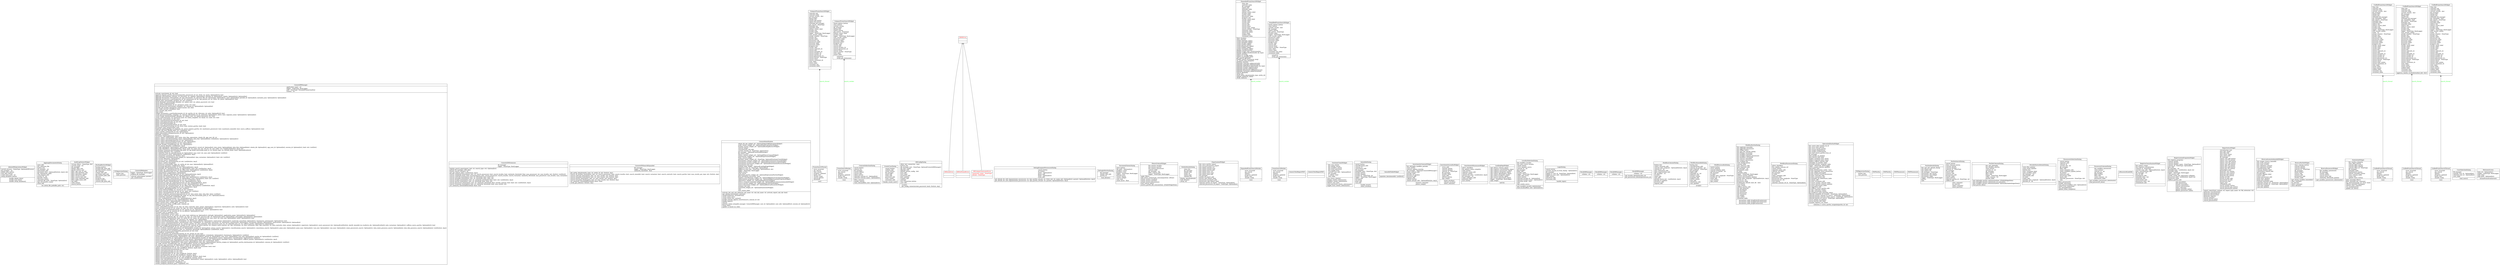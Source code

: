 digraph "classes_Catasto" {
rankdir=BT
charset="utf-8"
"catasto.gui_widgets.AdminDBOperationsWidget" [color="black", fontcolor="black", label=<{AdminDBOperationsWidget|current_process : NoneType, Optional[QProcess]<br ALIGN="LEFT"/>db_manager : str<br ALIGN="LEFT"/>delete_data_button<br ALIGN="LEFT"/>load_data_button<br ALIGN="LEFT"/>script_base_path : str<br ALIGN="LEFT"/>setup_database_button<br ALIGN="LEFT"/>|handle_delete_data()<br ALIGN="LEFT"/>handle_load_data()<br ALIGN="LEFT"/>handle_setup_database()<br ALIGN="LEFT"/>}>, shape="record", style="solid"];
"catasto.dialogs.AggiungiDocumentoDialog" [color="black", fontcolor="black", label=<{AggiungiDocumentoDialog|anno_edit<br ALIGN="LEFT"/>btn_seleziona_file<br ALIGN="LEFT"/>button_box<br ALIGN="LEFT"/>db_manager : str<br ALIGN="LEFT"/>descrizione_edit<br ALIGN="LEFT"/>document_data : Optional[Dict[str, Any]], dict<br ALIGN="LEFT"/>file_selezionato_label<br ALIGN="LEFT"/>note_legame_edit<br ALIGN="LEFT"/>partita_id : int<br ALIGN="LEFT"/>periodo_combo<br ALIGN="LEFT"/>rilevanza_combo<br ALIGN="LEFT"/>selected_file_path : NoneType, Optional[str]<br ALIGN="LEFT"/>tipo_documento_combo<br ALIGN="LEFT"/>titolo_edit<br ALIGN="LEFT"/>|set_initial_file_path(file_path: str)<br ALIGN="LEFT"/>}>, shape="record", style="solid"];
"catasto.gui_widgets.AuditLogViewerWidget" [color="black", fontcolor="black", label=<{AuditLogViewerWidget|current_filters : NoneType, dict<br ALIGN="LEFT"/>current_page : int<br ALIGN="LEFT"/>db_manager<br ALIGN="LEFT"/>details_after_text<br ALIGN="LEFT"/>details_before_text<br ALIGN="LEFT"/>filter_app_user_id_edit<br ALIGN="LEFT"/>filter_end_datetime_edit<br ALIGN="LEFT"/>filter_operation_combo<br ALIGN="LEFT"/>filter_record_id_edit<br ALIGN="LEFT"/>filter_search_text_edit<br ALIGN="LEFT"/>filter_start_datetime_edit<br ALIGN="LEFT"/>filter_table_name_edit<br ALIGN="LEFT"/>log_table<br ALIGN="LEFT"/>reset_button<br ALIGN="LEFT"/>search_button<br ALIGN="LEFT"/>|}>, shape="record", style="solid"];
"catasto.gui_widgets.BackupRestoreWidget" [color="black", fontcolor="black", label=<{BackupRestoreWidget|backup_button<br ALIGN="LEFT"/>backup_file_path_edit<br ALIGN="LEFT"/>backup_format_combo<br ALIGN="LEFT"/>db_manager<br ALIGN="LEFT"/>output_text_edit<br ALIGN="LEFT"/>pg_dump_path_edit<br ALIGN="LEFT"/>pg_restore_path_edit<br ALIGN="LEFT"/>process<br ALIGN="LEFT"/>progress_bar<br ALIGN="LEFT"/>restore_button<br ALIGN="LEFT"/>restore_file_path_edit<br ALIGN="LEFT"/>|}>, shape="record", style="solid"];
"catasto.dialogs.CSVApreviewDialog" [color="black", fontcolor="black", label=<{CSVApreviewDialog|button_box<br ALIGN="LEFT"/>table_preview<br ALIGN="LEFT"/>|}>, shape="record", style="solid"];
"catasto.catasto_db_adapter.CatastoDBAdapter" [color="black", fontcolor="black", label=<{CatastoDBAdapter|logger : NoneType, RootLogger<br ALIGN="LEFT"/>original_db_manager<br ALIGN="LEFT"/>|execute_query(query, params)<br ALIGN="LEFT"/>get_connection()<br ALIGN="LEFT"/>}>, shape="record", style="solid"];
"catasto.catasto_db_manager.CatastoDBManager" [color="black", fontcolor="black", label=<{CatastoDBManager|application_name : str<br ALIGN="LEFT"/>logger : NoneType, RootLogger<br ALIGN="LEFT"/>pool : NoneType, ThreadedConnectionPool<br ALIGN="LEFT"/>schema : str<br ALIGN="LEFT"/>|activate_user(utente_id: int): bool<br ALIGN="LEFT"/>aggiorna_legame_partita_possessore(partita_possessore_id: int, titolo: str, quota: Optional[str]): bool<br ALIGN="LEFT"/>aggiungi_comune(nome_comune: str, provincia: str, regione: Optional[str], periodo_id: Optional[int], utente: Optional[str]): Optional[int]<br ALIGN="LEFT"/>aggiungi_documento_storico(titolo: str, tipo_documento: str, percorso_file: str, descrizione: Optional[str], anno: Optional[int], periodo_id: Optional[int], metadati_json: Optional[str]): Optional[int]<br ALIGN="LEFT"/>aggiungi_possessore_a_partita(partita_id: int, possessore_id: int, tipo_partita_rel: str, titolo: str, quota: Optional[str]): bool<br ALIGN="LEFT"/>analyze_slow_queries(min_duration_ms: int): List[Dict]<br ALIGN="LEFT"/>check_database_exists(target_dbname: str, admin_user: str, admin_password: str): bool<br ALIGN="LEFT"/>check_index_fragmentation()<br ALIGN="LEFT"/>check_permission(utente_id: int, permesso_nome: str): bool<br ALIGN="LEFT"/>check_possessore_exists(nome_completo: str, comune_id: Optional[int]): Optional[int]<br ALIGN="LEFT"/>cleanup_old_backup_logs(giorni_conservazione: int): bool<br ALIGN="LEFT"/>clear_audit_session_variables(): bool<br ALIGN="LEFT"/>clear_session_app_user()<br ALIGN="LEFT"/>close_pool()<br ALIGN="LEFT"/>collega_documento_a_partita(documento_id: int, partita_id: int, rilevanza: str, note: Optional[str]): bool<br ALIGN="LEFT"/>create_possessore(nome_completo: str, comune_riferimento_id: int, paternita: Optional[str], attivo: bool, cognome_nome: Optional[str]): Optional[int]<br ALIGN="LEFT"/>create_target_database(target_dbname: str, admin_user: str, admin_password: str): bool<br ALIGN="LEFT"/>create_user(username: str, password_hash: str, nome_completo: str, email: str, ruolo: str): bool<br ALIGN="LEFT"/>deactivate_user(utente_id: int): bool<br ALIGN="LEFT"/>delete_consultazione(consultazione_id: int): bool<br ALIGN="LEFT"/>delete_contratto(contratto_id: int): bool<br ALIGN="LEFT"/>delete_immobile(immobile_id)<br ALIGN="LEFT"/>delete_user_permanently(utente_id: int): bool<br ALIGN="LEFT"/>delete_variazione(variazione_id: int, force: bool, restore_partita: bool): bool<br ALIGN="LEFT"/>disconnect_pool_temporarily(): bool<br ALIGN="LEFT"/>duplicate_partita(partita_id_originale: int, nuovo_numero_partita: int, mantenere_possessori: bool, mantenere_immobili: bool, nuovo_suffisso: Optional[str]): bool<br ALIGN="LEFT"/>execute_sql_from_file(file_path: str): Tuple[bool, str]<br ALIGN="LEFT"/>export_partita_json(partita_id: int): Optional[str]<br ALIGN="LEFT"/>export_possessore_json(possessore_id: int): Optional[str]<br ALIGN="LEFT"/>fetchall(): List[Dict]<br ALIGN="LEFT"/>fetchone(): Optional[Dict[str, Any]]<br ALIGN="LEFT"/>genera_report_audit(tabella, data_inizio, data_fine, operazione, utente_db, app_user_id): str<br ALIGN="LEFT"/>genera_report_consultazioni(data_inizio: Optional[date], data_fine: Optional[date], richiedente: Optional[str]): Optional[str]<br ALIGN="LEFT"/>genera_report_genealogico(partita_id: int): Optional[str]<br ALIGN="LEFT"/>genera_report_possessore(possessore_id: int): Optional[str]<br ALIGN="LEFT"/>genera_report_proprieta(partita_id: int): Optional[str]<br ALIGN="LEFT"/>generate_backup_script(backup_dir: str): Optional[str]<br ALIGN="LEFT"/>get_all_comuni_details(): List[Dict[str, Any]]<br ALIGN="LEFT"/>get_audit_log(tabella: Optional[str], operazione: Optional[str], record_id: Optional[int], data_inizio: Optional[date], data_fine: Optional[date], utente_db: Optional[str], app_user_id: Optional[int], session_id: Optional[str], limit: int): List[Dict]<br ALIGN="LEFT"/>get_audit_logs(filters: Optional[Dict[str, Any]], page: int, page_size: int, sort_by: str, sort_order: str): Tuple[List[Dict[str, Any]], int]<br ALIGN="LEFT"/>get_backup_command_parts(backup_file_path: str, pg_dump_executable_path_ui: str, format_type: str, include_blobs: bool): Optional[List[str]]<br ALIGN="LEFT"/>get_backup_logs(limit: int): List[Dict]<br ALIGN="LEFT"/>get_cadastral_stats_by_period(comune_id: Optional[int], year_start: int, year_end: Optional[int]): List[Dict]<br ALIGN="LEFT"/>get_comuni(search_term: Optional[str]): List[Dict[str, Any]]<br ALIGN="LEFT"/>get_connection_parameters(): Dict[str, Any]<br ALIGN="LEFT"/>get_cronologia_variazioni(comune_origine_id: Optional[int], tipo_variazione: Optional[str], limit: int): List[Dict]<br ALIGN="LEFT"/>get_current_dbname(): Optional[str]<br ALIGN="LEFT"/>get_current_user(): Optional[str]<br ALIGN="LEFT"/>get_documenti_per_partita(partita_id: int): List[Dict[str, Any]]<br ALIGN="LEFT"/>get_elenco_comuni_semplice()<br ALIGN="LEFT"/>get_historical_name(entity_type: str, entity_id: int, year: Optional[int]): Optional[Dict]<br ALIGN="LEFT"/>get_historical_periods(): List[Dict[str, Any]]<br ALIGN="LEFT"/>get_immobile_details(immobile_id: int): Optional[Dict[str, Any]]<br ALIGN="LEFT"/>get_immobili_per_tipologia(comune_id: Optional[int], limit: int): List[Dict[str, Any]]<br ALIGN="LEFT"/>get_localita_by_comune(comune_id: int, filter_text: Optional[str]): List[Dict[str, Any]]<br ALIGN="LEFT"/>get_localita_details(localita_id: int): Optional[Dict[str, Any]]<br ALIGN="LEFT"/>get_optimization_suggestions(): Optional[str]<br ALIGN="LEFT"/>get_partita_data_for_export(partita_id: int): Optional[Dict[str, Any]]<br ALIGN="LEFT"/>get_partita_details(partita_id: int): Optional[Dict[str, Any]]<br ALIGN="LEFT"/>get_partite_by_comune(comune_id: int, filter_text: Optional[str]): List[Dict[str, Any]]<br ALIGN="LEFT"/>get_partite_complete_view(comune_id: Optional[int], stato: Optional[str], limit: int): List[Dict]<br ALIGN="LEFT"/>get_partite_per_possessore(possessore_id: int): List[Dict[str, Any]]<br ALIGN="LEFT"/>get_periodo_storico_details(periodo_id: int): Optional[Dict[str, Any]]<br ALIGN="LEFT"/>get_possessore_data_for_export(possessore_id: int): Optional[Dict[str, Any]]<br ALIGN="LEFT"/>get_possessore_full_details(possessore_id: int): Optional[Dict[str, Any]]<br ALIGN="LEFT"/>get_possessori_by_comune(comune_id: int, filter_text: Optional[str]): List[Dict[str, Any]]<br ALIGN="LEFT"/>get_possessori_per_partita(partita_id: int): List[Dict[str, Any]]<br ALIGN="LEFT"/>get_property_genealogy(partita_id: int): List[Dict]<br ALIGN="LEFT"/>get_record_history(tabella: str, record_id: int): List[Dict]<br ALIGN="LEFT"/>get_report_annuale_partite(comune_id: int, anno: int): List[Dict]<br ALIGN="LEFT"/>get_report_comune(comune_id: int): Optional[Dict]<br ALIGN="LEFT"/>get_report_proprieta_possessore(possessore_id: int, data_inizio: date, data_fine: date): List[Dict]<br ALIGN="LEFT"/>get_restore_command_parts(backup_file_path: str, pg_tool_executable_path_ui: str): Optional[List[str]]<br ALIGN="LEFT"/>get_statistiche_comune(): List[Dict[str, Any]]<br ALIGN="LEFT"/>get_user_credentials(username: str): Optional[Dict[str, Any]]<br ALIGN="LEFT"/>get_utente_by_id(utente_id: int): Optional[Dict[str, Any]]<br ALIGN="LEFT"/>get_utenti(solo_attivi: Optional[bool]): List[Dict[str, Any]]<br ALIGN="LEFT"/>import_partite_from_csv(file_path, comune_id)<br ALIGN="LEFT"/>import_possessori_from_csv(file_path, comune_id)<br ALIGN="LEFT"/>initialize_main_pool(): bool<br ALIGN="LEFT"/>insert_contratto(variazione_id: int, tipo: str, data_contratto: date, notaio: Optional[str], repertorio: Optional[str], note: Optional[str]): bool<br ALIGN="LEFT"/>insert_localita(comune_id: int, nome: str, tipo: str, civico: Optional[int]): Optional[int]<br ALIGN="LEFT"/>link_document_to_partita(document_id: int, partita_id: int, relevance: str, notes: Optional[str]): bool<br ALIGN="LEFT"/>logout_user(user_id: int, session_id: str, ip_address: Optional[str]): bool<br ALIGN="LEFT"/>reconnect_pool_if_needed(): bool<br ALIGN="LEFT"/>refresh_materialized_views(): bool<br ALIGN="LEFT"/>register_access(user_id: int, action: str, esito: bool, indirizzo_ip: Optional[str], dettagli: Optional[str], application_name: Optional[str]): Optional[str]<br ALIGN="LEFT"/>register_backup_log(nome_file: str, utente: str, tipo: str, esito: bool, percorso_file: str, dimensione_bytes: Optional[int], messaggio: Optional[str]): Optional[int]<br ALIGN="LEFT"/>register_historical_name(entity_type: str, entity_id: int, name: str, period_id: int, year_start: int, year_end: Optional[int], notes: Optional[str]): bool<br ALIGN="LEFT"/>registra_comune_nel_db(nome: str, provincia: str, regione: str): Optional[int]<br ALIGN="LEFT"/>registra_consultazione(data: date, richiedente: str, documento_identita: Optional[str], motivazione: Optional[str], materiale_consultato: Optional[str], funzionario_autorizzante: Optional[str]): bool<br ALIGN="LEFT"/>registra_nuova_consultazione(data_consultazione: date, richiedente: str, materiale_consultato: str, funzionario_autorizzante: Optional[str], documento_identita: Optional[str], motivazione: Optional[str]): Optional[int]<br ALIGN="LEFT"/>registra_nuova_proprieta(comune_id: int, numero_partita: int, data_impianto: date, possessori_json_str: str, immobili_json_str: str, suffisso_partita: Optional[str]): Optional[int]<br ALIGN="LEFT"/>registra_passaggio_proprieta(partita_origine_id: int, comune_id_nuova_partita: int, numero_nuova_partita: int, tipo_variazione: str, data_variazione: date, tipo_contratto: str, data_contratto: date, notaio: Optional[str], repertorio: Optional[str], nuovi_possessori_list: Optional[List[Dict[str, Any]]], immobili_da_trasferire_ids: Optional[List[int]], note_variazione: Optional[str], suffisso_nuova_partita: Optional[str]): bool<br ALIGN="LEFT"/>reset_user_password(utente_id: int, new_password_hash: str): bool<br ALIGN="LEFT"/>ricerca_avanzata_immobili_gui(comune_id: Optional[int], localita_id: Optional[int], natura_search: Optional[str], classificazione_search: Optional[str], consistenza_search: Optional[str], piani_min: Optional[int], piani_max: Optional[int], vani_min: Optional[int], vani_max: Optional[int], nome_possessore_search: Optional[str], data_inizio_possesso_search: Optional[date], data_fine_possesso_search: Optional[date]): List[Dict[str, Any]]<br ALIGN="LEFT"/>ricerca_avanzata_possessori(query_text: str, similarity_threshold: Optional[float]): List[Dict[str, Any]]<br ALIGN="LEFT"/>rimuovi_possessore_da_partita(partita_possessore_id: int): bool<br ALIGN="LEFT"/>run_database_maintenance(): bool<br ALIGN="LEFT"/>scollega_documento_da_partita(documento_id: int, partita_id: int): bool<br ALIGN="LEFT"/>search_consultazioni(data_inizio: Optional[date], data_fine: Optional[date], richiedente: Optional[str], funzionario: Optional[str]): List[Dict]<br ALIGN="LEFT"/>search_historical_documents(title: Optional[str], doc_type: Optional[str], period_id: Optional[int], year_start: Optional[int], year_end: Optional[int], partita_id: Optional[int]): List[Dict]<br ALIGN="LEFT"/>search_immobili(partita_id: Optional[int], comune_id: Optional[int], localita_id: Optional[int], natura: Optional[str], classificazione: Optional[str]): List[Dict]<br ALIGN="LEFT"/>search_partite(comune_id: Optional[int], numero_partita: Optional[int], possessore: Optional[str], immobile_natura: Optional[str], suffisso_partita: Optional[str]): List[Dict[str, Any]]<br ALIGN="LEFT"/>search_possessori_by_term_globally(search_term: Optional[str], limit: int): List[Dict[str, Any]]<br ALIGN="LEFT"/>search_variazioni(tipo: Optional[str], data_inizio: Optional[date], data_fine: Optional[date], partita_origine_id: Optional[int], partita_destinazione_id: Optional[int], comune_id: Optional[int]): List[Dict]<br ALIGN="LEFT"/>set_audit_session_variables(app_user_id: Optional[int], session_id: Optional[str]): bool<br ALIGN="LEFT"/>set_session_app_user(user_id: Optional[int], client_ip: Optional[str]): bool<br ALIGN="LEFT"/>transfer_immobile(immobile_id: int, nuova_partita_id: int, registra_variazione: bool): bool<br ALIGN="LEFT"/>update_comune(comune_id: int, dati_modificati: Dict[str, Any]): bool<br ALIGN="LEFT"/>update_consultazione(consultazione_id: int): bool<br ALIGN="LEFT"/>update_contratto(contratto_id: int): bool<br ALIGN="LEFT"/>update_immobile(immobile_id: int): bool<br ALIGN="LEFT"/>update_localita(localita_id: int, dati_modificati: Dict[str, Any])<br ALIGN="LEFT"/>update_partita(partita_id: int, dati_modificati: Dict[str, Any])<br ALIGN="LEFT"/>update_periodo_storico(periodo_id: int, dati_modificati: Dict[str, Any]): bool<br ALIGN="LEFT"/>update_possessore(possessore_id: int, dati_modificati: Dict[str, Any])<br ALIGN="LEFT"/>update_user_details(utente_id: int, nome_completo: Optional[str], email: Optional[str], ruolo: Optional[str], attivo: Optional[bool]): bool<br ALIGN="LEFT"/>update_variazione(variazione_id: int): bool<br ALIGN="LEFT"/>verifica_integrita_database(): Tuple[bool, str]<br ALIGN="LEFT"/>verifica_integrita_database_gui(): Tuple[bool, str]<br ALIGN="LEFT"/>}>, shape="record", style="solid"];
"catasto.catasto_gin_extension.CatastoGINExtension" [color="black", fontcolor="black", label=<{CatastoGINExtension|db_manager<br ALIGN="LEFT"/>logger : NoneType, RootLogger<br ALIGN="LEFT"/>|explain_search_query(query_text: str, search_type: str): Optional[str]<br ALIGN="LEFT"/>extend_db_manager_with_gin()<br ALIGN="LEFT"/>format_search_results(): str<br ALIGN="LEFT"/>get_gin_indices_info(): List[Dict[str, Any]]<br ALIGN="LEFT"/>search_combined_fuzzy(query_text: str, search_possessori: bool, search_localita: bool, similarity_threshold: float, max_possessori: int, max_localita: int): Dict[str, List[Dict]]<br ALIGN="LEFT"/>search_combined_fuzzy_with_variazioni(query_text, search_possessori, search_localita, search_variazioni, similarity_threshold, max_possessori, max_localita, max_variazioni)<br ALIGN="LEFT"/>search_contratti_fuzzy(query_text: str, threshold: float, limit: int)<br ALIGN="LEFT"/>search_immobili_fuzzy(query_text: str, threshold: float, limit: int)<br ALIGN="LEFT"/>search_localita_fuzzy(query_text: str, similarity_threshold: float, limit: int): List[Dict[str, Any]]<br ALIGN="LEFT"/>search_partite_fuzzy(query_text: str, threshold: float, limit: int)<br ALIGN="LEFT"/>search_possessori_fuzzy(query_text: str, similarity_threshold: float, include_comune: bool, limit: int): List[Dict[str, Any]]<br ALIGN="LEFT"/>search_variazioni_fuzzy(query_text: str, similarity_threshold: float, max_results: int)<br ALIGN="LEFT"/>set_similarity_threshold(threshold: float): bool<br ALIGN="LEFT"/>}>, shape="record", style="solid"];
"catasto.catasto_gin_extension_expanded.CatastoGINSearchExpanded" [color="black", fontcolor="black", label=<{CatastoGINSearchExpanded|db_manager<br ALIGN="LEFT"/>logger : NoneType, RootLogger<br ALIGN="LEFT"/>similarity_threshold : float<br ALIGN="LEFT"/>|get_entity_details(entity_type: str, entity_id: int): Dict[str, Any]<br ALIGN="LEFT"/>search_all_entities_fuzzy(query_text: str, search_possessori: bool, search_localita: bool, search_immobili: bool, search_variazioni: bool, search_contratti: bool, search_partite: bool, max_results_per_type: int): Dict[str, Any]<br ALIGN="LEFT"/>search_contratti_fuzzy(query_text: str, max_results: int): Dict[str, Any]<br ALIGN="LEFT"/>search_immobili_fuzzy(query_text: str, max_results: int): Dict[str, Any]<br ALIGN="LEFT"/>search_partite_fuzzy(query_text: str, max_results: int): Dict[str, Any]<br ALIGN="LEFT"/>search_variazioni_fuzzy(query_text: str, max_results: int): Dict[str, Any]<br ALIGN="LEFT"/>set_similarity_threshold(threshold: float): None<br ALIGN="LEFT"/>verify_gin_indices(): Dict[str, Any]<br ALIGN="LEFT"/>}>, shape="record", style="solid"];
"catasto.gui_main.CatastoMainWindow" [color="black", fontcolor="black", label=<{CatastoMainWindow|admin_db_ops_widget_ref : Optional[AdminDBOperationsWidget]<br ALIGN="LEFT"/>audit_viewer_widget_ref : Optional[AuditLogViewerWidget]<br ALIGN="LEFT"/>backup_restore_widget_ref : Optional[BackupRestoreWidget]<br ALIGN="LEFT"/>central_widget<br ALIGN="LEFT"/>consultazione_sub_tabs<br ALIGN="LEFT"/>current_session_id : NoneType, Optional[str]<br ALIGN="LEFT"/>db_manager : Optional[CatastoDBManager]<br ALIGN="LEFT"/>db_status_label<br ALIGN="LEFT"/>elenco_comuni_widget_ref : Optional[ElencoComuniWidget]<br ALIGN="LEFT"/>esportazioni_widget_ref : Optional[EsportazioniWidget]<br ALIGN="LEFT"/>fuzzy_search_widget<br ALIGN="LEFT"/>gestione_utenti_widget_ref : NoneType, Optional[GestioneUtentiWidget]<br ALIGN="LEFT"/>inserimento_comune_widget_ref : Optional[InserimentoComuneWidget]<br ALIGN="LEFT"/>inserimento_localita_widget_ref : Optional[InserimentoLocalitaWidget]<br ALIGN="LEFT"/>inserimento_possessore_widget_ref : Optional[InserimentoPossessoreWidget]<br ALIGN="LEFT"/>inserimento_sub_tabs<br ALIGN="LEFT"/>landing_page_widget : Optional[LandingPageWidget]<br ALIGN="LEFT"/>logged_in_user_id : NoneType, Optional[int]<br ALIGN="LEFT"/>logged_in_user_info : NoneType, Optional[Dict], dict<br ALIGN="LEFT"/>logger : NoneType, RootLogger<br ALIGN="LEFT"/>logout_button<br ALIGN="LEFT"/>main_layout<br ALIGN="LEFT"/>operazioni_partita_widget_ref : Optional[OperazioniPartitaWidget]<br ALIGN="LEFT"/>pool_initialized_successful : bool<br ALIGN="LEFT"/>registra_consultazione_widget_ref : Optional[RegistraConsultazioneWidget]<br ALIGN="LEFT"/>registrazione_proprieta_widget_ref : Optional[RegistrazioneProprietaWidget]<br ALIGN="LEFT"/>reportistica_widget_ref : Optional[ReportisticaWidget]<br ALIGN="LEFT"/>ricerca_avanzata_immobili_widget_ref : Optional[RicercaAvanzataImmobiliWidget]<br ALIGN="LEFT"/>ricerca_partite_widget_ref : Optional[RicercaPartiteWidget]<br ALIGN="LEFT"/>ricerca_possessori_widget_ref : Optional[RicercaPossessoriWidget]<br ALIGN="LEFT"/>sistema_sub_tabs<br ALIGN="LEFT"/>statistiche_widget_ref : Optional[StatisticheWidget]<br ALIGN="LEFT"/>tabs<br ALIGN="LEFT"/>user_status_label<br ALIGN="LEFT"/>|activate_tab_and_sub_tab(main_tab_name: str, sub_tab_name: str, activate_report_sub_tab: bool)<br ALIGN="LEFT"/>apri_dialog_inserimento_comune()<br ALIGN="LEFT"/>closeEvent(event: QCloseEvent)<br ALIGN="LEFT"/>create_menu_bar()<br ALIGN="LEFT"/>create_status_bar_content()<br ALIGN="LEFT"/>handle_comune_appena_inserito(nuovo_comune_id: int)<br ALIGN="LEFT"/>handle_logout()<br ALIGN="LEFT"/>initUI()<br ALIGN="LEFT"/>perform_initial_setup(db_manager: CatastoDBManager, user_id: Optional[int], user_info: Optional[Dict], session_id: Optional[str])<br ALIGN="LEFT"/>setup_tabs()<br ALIGN="LEFT"/>update_ui_based_on_role()<br ALIGN="LEFT"/>}>, shape="record", style="solid"];
"catasto.fuzzy_search_widget_old.CompactFuzzySearchWidget" [color="black", fontcolor="black", label=<{CompactFuzzySearchWidget|contratti_tab<br ALIGN="LEFT"/>contratti_table<br ALIGN="LEFT"/>current_results : dict<br ALIGN="LEFT"/>db_manager<br ALIGN="LEFT"/>debug_text<br ALIGN="LEFT"/>export_pdf_button<br ALIGN="LEFT"/>export_txt_button<br ALIGN="LEFT"/>extended_db_manager<br ALIGN="LEFT"/>gin_search : NoneType<br ALIGN="LEFT"/>immobili_tab<br ALIGN="LEFT"/>immobili_table<br ALIGN="LEFT"/>indices_status_label<br ALIGN="LEFT"/>localita_tab<br ALIGN="LEFT"/>localita_table<br ALIGN="LEFT"/>logger : NoneType, RootLogger<br ALIGN="LEFT"/>max_results_combo<br ALIGN="LEFT"/>parent_window : NoneType<br ALIGN="LEFT"/>partite_tab<br ALIGN="LEFT"/>partite_table<br ALIGN="LEFT"/>possessori_tab<br ALIGN="LEFT"/>possessori_table<br ALIGN="LEFT"/>precision_label<br ALIGN="LEFT"/>precision_slider<br ALIGN="LEFT"/>progress_bar<br ALIGN="LEFT"/>results_tabs<br ALIGN="LEFT"/>search_contratti_cb<br ALIGN="LEFT"/>search_edit<br ALIGN="LEFT"/>search_immobili_cb<br ALIGN="LEFT"/>search_localita_cb<br ALIGN="LEFT"/>search_partite_cb<br ALIGN="LEFT"/>search_possessori_cb<br ALIGN="LEFT"/>search_thread : NoneType<br ALIGN="LEFT"/>search_timer<br ALIGN="LEFT"/>search_variazioni_cb<br ALIGN="LEFT"/>stats_label<br ALIGN="LEFT"/>status_label<br ALIGN="LEFT"/>variazioni_tab<br ALIGN="LEFT"/>variazioni_table<br ALIGN="LEFT"/>|}>, shape="record", style="solid"];
"catasto.optimized_fuzzy_widget_layout.CompactFuzzySearchWidget" [color="black", fontcolor="black", label=<{CompactFuzzySearchWidget|check_indices_button<br ALIGN="LEFT"/>clear_button<br ALIGN="LEFT"/>current_results<br ALIGN="LEFT"/>db_manager<br ALIGN="LEFT"/>debug_text<br ALIGN="LEFT"/>export_button<br ALIGN="LEFT"/>gin_search : NoneType<br ALIGN="LEFT"/>indices_status_label<br ALIGN="LEFT"/>localita_table<br ALIGN="LEFT"/>logger : NoneType, RootLogger<br ALIGN="LEFT"/>max_results_combo<br ALIGN="LEFT"/>possessori_table<br ALIGN="LEFT"/>precision_label<br ALIGN="LEFT"/>precision_slider<br ALIGN="LEFT"/>progress_bar<br ALIGN="LEFT"/>results_tabs<br ALIGN="LEFT"/>search_edit<br ALIGN="LEFT"/>search_localita_cb<br ALIGN="LEFT"/>search_possessori_cb<br ALIGN="LEFT"/>search_timer<br ALIGN="LEFT"/>search_worker : NoneType<br ALIGN="LEFT"/>stats_label<br ALIGN="LEFT"/>status_label<br ALIGN="LEFT"/>|setupUI()<br ALIGN="LEFT"/>setup_gin_extension()<br ALIGN="LEFT"/>}>, shape="record", style="solid"];
"catasto.dialogs.ComuneSelectionDialog" [color="black", fontcolor="black", label=<{ComuneSelectionDialog|cancel_button<br ALIGN="LEFT"/>comuni_list<br ALIGN="LEFT"/>db_manager<br ALIGN="LEFT"/>search_button<br ALIGN="LEFT"/>search_edit<br ALIGN="LEFT"/>select_button<br ALIGN="LEFT"/>selected_comune_id : Optional[int]<br ALIGN="LEFT"/>selected_comune_name : Optional[str]<br ALIGN="LEFT"/>|filter_comuni()<br ALIGN="LEFT"/>handle_select()<br ALIGN="LEFT"/>load_comuni(filter_text: Optional[str])<br ALIGN="LEFT"/>}>, shape="record", style="solid"];
"catasto.dialogs.CreateUserDialog" [color="black", fontcolor="black", label=<{CreateUserDialog|cancel_button<br ALIGN="LEFT"/>confirm_edit<br ALIGN="LEFT"/>create_button<br ALIGN="LEFT"/>db_manager<br ALIGN="LEFT"/>email_edit<br ALIGN="LEFT"/>nome_edit<br ALIGN="LEFT"/>password_edit<br ALIGN="LEFT"/>ruolo_combo<br ALIGN="LEFT"/>username_edit<br ALIGN="LEFT"/>|handle_create_user()<br ALIGN="LEFT"/>}>, shape="record", style="solid"];
"catasto.dialogs.DBConfigDialog" [color="black", fontcolor="black", label=<{DBConfigDialog|allow_test_connection : bool<br ALIGN="LEFT"/>button_box<br ALIGN="LEFT"/>db_manager_test : NoneType, Optional[CatastoDBManager]<br ALIGN="LEFT"/>db_type_combo<br ALIGN="LEFT"/>dbname_edit<br ALIGN="LEFT"/>default_preset_config : dict<br ALIGN="LEFT"/>host_edit<br ALIGN="LEFT"/>host_label<br ALIGN="LEFT"/>password_edit<br ALIGN="LEFT"/>port_spinbox<br ALIGN="LEFT"/>schema_edit<br ALIGN="LEFT"/>settings<br ALIGN="LEFT"/>test_connection_button<br ALIGN="LEFT"/>user_edit<br ALIGN="LEFT"/>|accept()<br ALIGN="LEFT"/>get_config_values(include_password: bool): Dict[str, Any]<br ALIGN="LEFT"/>}>, shape="record", style="solid"];
"catasto.catasto_db_manager.DBDataError" [color="black", fontcolor="red", label=<{DBDataError|<br ALIGN="LEFT"/>|}>, shape="record", style="solid"];
"catasto.catasto_db_manager.DBMError" [color="black", fontcolor="red", label=<{DBMError|<br ALIGN="LEFT"/>|}>, shape="record", style="solid"];
"catasto.catasto_db_manager.DBNotFoundError" [color="black", fontcolor="red", label=<{DBNotFoundError|<br ALIGN="LEFT"/>|}>, shape="record", style="solid"];
"catasto.catasto_db_manager.DBUniqueConstraintError" [color="black", fontcolor="red", label=<{DBUniqueConstraintError|constraint_name : NoneType<br ALIGN="LEFT"/>details : NoneType<br ALIGN="LEFT"/>|}>, shape="record", style="solid"];
"catasto.dialogs.DettagliLegamePossessoreDialog" [color="black", fontcolor="black", label=<{DettagliLegamePossessoreDialog|cancel_button<br ALIGN="LEFT"/>ok_button<br ALIGN="LEFT"/>quota : Optional[str]<br ALIGN="LEFT"/>quota_edit<br ALIGN="LEFT"/>titolo : Optional[str]<br ALIGN="LEFT"/>titolo_edit<br ALIGN="LEFT"/>|get_details_for_edit_legame(nome_possessore: str, tipo_partita_attuale: str, titolo_init: str, quota_init: Optional[str], parent): Optional[Dict[str, Any]]<br ALIGN="LEFT"/>get_details_for_new_legame(nome_possessore: str, tipo_partita_attuale: str, parent): Optional[Dict[str, Any]]<br ALIGN="LEFT"/>}>, shape="record", style="solid"];
"catasto.dialogs.DettaglioPartitaDialog" [color="black", fontcolor="black", label=<{DettaglioPartitaDialog|db_manager<br ALIGN="LEFT"/>details_text_edit<br ALIGN="LEFT"/>partita_id<br ALIGN="LEFT"/>|load_details()<br ALIGN="LEFT"/>}>, shape="record", style="solid"];
"catasto.dialogs.DocumentViewerDialog" [color="black", fontcolor="black", label=<{DocumentViewerDialog|close_button<br ALIGN="LEFT"/>file_path : Optional[str]<br ALIGN="LEFT"/>graphics_scene<br ALIGN="LEFT"/>graphics_view<br ALIGN="LEFT"/>logger : NoneType, RootLogger<br ALIGN="LEFT"/>pixmap_item<br ALIGN="LEFT"/>viewer_layout<br ALIGN="LEFT"/>viewer_widget<br ALIGN="LEFT"/>web_view<br ALIGN="LEFT"/>zoom_factor : float<br ALIGN="LEFT"/>|}>, shape="record", style="solid"];
"catasto.gui_widgets.ElencoComuniWidget" [color="black", fontcolor="black", label=<{ElencoComuniWidget|btn_mostra_localita<br ALIGN="LEFT"/>btn_mostra_partite<br ALIGN="LEFT"/>btn_mostra_possessori<br ALIGN="LEFT"/>comuni_table<br ALIGN="LEFT"/>db_manager : str<br ALIGN="LEFT"/>filter_comuni_edit<br ALIGN="LEFT"/>logger : NoneType, RootLogger<br ALIGN="LEFT"/>|apply_filter()<br ALIGN="LEFT"/>apri_menu_contestuale_comune(position: QPoint)<br ALIGN="LEFT"/>azione_mostra_localita()<br ALIGN="LEFT"/>azione_mostra_partite()<br ALIGN="LEFT"/>azione_mostra_possessori()<br ALIGN="LEFT"/>load_comuni_data()<br ALIGN="LEFT"/>mostra_partite_del_comune(item: QTableWidgetItem)<br ALIGN="LEFT"/>}>, shape="record", style="solid"];
"catasto.fuzzy_search_widget_expanded_old.EntityDetailsDialog" [color="black", fontcolor="black", label=<{EntityDetailsDialog|close_btn<br ALIGN="LEFT"/>db_manager<br ALIGN="LEFT"/>details_text<br ALIGN="LEFT"/>entity_id<br ALIGN="LEFT"/>entity_type<br ALIGN="LEFT"/>refresh_btn<br ALIGN="LEFT"/>|display_details(details)<br ALIGN="LEFT"/>load_details()<br ALIGN="LEFT"/>setup_ui()<br ALIGN="LEFT"/>}>, shape="record", style="solid"];
"catasto.gui_widgets.EsportazioniWidget" [color="black", fontcolor="black", label=<{EsportazioniWidget|btn_cerca_partita_export<br ALIGN="LEFT"/>btn_cerca_possessore_export<br ALIGN="LEFT"/>btn_export_partita_csv<br ALIGN="LEFT"/>btn_export_partita_json<br ALIGN="LEFT"/>btn_export_partita_pdf<br ALIGN="LEFT"/>btn_export_poss_csv<br ALIGN="LEFT"/>btn_export_poss_json<br ALIGN="LEFT"/>btn_export_poss_pdf<br ALIGN="LEFT"/>db_manager<br ALIGN="LEFT"/>partita_id_export_edit<br ALIGN="LEFT"/>partita_info_export_label<br ALIGN="LEFT"/>possessore_id_export_edit<br ALIGN="LEFT"/>possessore_info_export_label<br ALIGN="LEFT"/>selected_partita_id_export : NoneType, Optional[int]<br ALIGN="LEFT"/>selected_possessore_id_export : NoneType, Optional[int]<br ALIGN="LEFT"/>|}>, shape="record", style="solid"];
"catasto.fuzzy_search_widget_expanded_old.ExpandedFuzzySearchWidget" [color="black", fontcolor="black", label=<{ExpandedFuzzySearchWidget|clear_btn<br ALIGN="LEFT"/>contratti_table<br ALIGN="LEFT"/>db_manager<br ALIGN="LEFT"/>export_btn<br ALIGN="LEFT"/>immobili_table<br ALIGN="LEFT"/>indices_btn<br ALIGN="LEFT"/>indices_status_label<br ALIGN="LEFT"/>localita_table<br ALIGN="LEFT"/>partite_table<br ALIGN="LEFT"/>possessori_table<br ALIGN="LEFT"/>progress_bar<br ALIGN="LEFT"/>results_count_label<br ALIGN="LEFT"/>results_label<br ALIGN="LEFT"/>results_tabs<br ALIGN="LEFT"/>search_btn<br ALIGN="LEFT"/>search_edit<br ALIGN="LEFT"/>search_timer<br ALIGN="LEFT"/>search_type_combo<br ALIGN="LEFT"/>search_worker : NoneType<br ALIGN="LEFT"/>similarity_label<br ALIGN="LEFT"/>similarity_slider<br ALIGN="LEFT"/>status_label<br ALIGN="LEFT"/>unified_table<br ALIGN="LEFT"/>variazioni_table<br ALIGN="LEFT"/>|clear_results()<br ALIGN="LEFT"/>clear_search()<br ALIGN="LEFT"/>create_contratti_table()<br ALIGN="LEFT"/>create_immobili_table()<br ALIGN="LEFT"/>create_localita_table()<br ALIGN="LEFT"/>create_partite_table()<br ALIGN="LEFT"/>create_possessori_table()<br ALIGN="LEFT"/>create_unified_table()<br ALIGN="LEFT"/>create_variazioni_table()<br ALIGN="LEFT"/>display_results(results)<br ALIGN="LEFT"/><I>display_single_type_results</I>(results)<br ALIGN="LEFT"/>display_unified_results(results_by_type)<br ALIGN="LEFT"/>export_results()<br ALIGN="LEFT"/>export_to_csv(file_path)<br ALIGN="LEFT"/>export_to_json(file_path)<br ALIGN="LEFT"/>get_search_options()<br ALIGN="LEFT"/>handle_search_error(error_msg)<br ALIGN="LEFT"/>on_search_text_changed()<br ALIGN="LEFT"/>perform_search()<br ALIGN="LEFT"/>populate_contratti_table(contratti)<br ALIGN="LEFT"/>populate_immobili_table(immobili)<br ALIGN="LEFT"/>populate_individual_tabs(results_by_type)<br ALIGN="LEFT"/>populate_localita_table(localita)<br ALIGN="LEFT"/>populate_partite_table(partite)<br ALIGN="LEFT"/>populate_possessori_table(possessori)<br ALIGN="LEFT"/>populate_variazioni_table(variazioni)<br ALIGN="LEFT"/>search_finished()<br ALIGN="LEFT"/>setup_ui()<br ALIGN="LEFT"/>show_entity_details(entity_type, entity_id)<br ALIGN="LEFT"/>update_similarity_label()<br ALIGN="LEFT"/>verify_indices()<br ALIGN="LEFT"/>}>, shape="record", style="solid"];
"catasto.fuzzy_search_widget_expanded_old.ExpandedFuzzySearchWorker" [color="black", fontcolor="black", label=<{ExpandedFuzzySearchWorker|error_occurred<br ALIGN="LEFT"/>gin_search<br ALIGN="LEFT"/>options<br ALIGN="LEFT"/>progress_updated<br ALIGN="LEFT"/>query_text<br ALIGN="LEFT"/>results_ready<br ALIGN="LEFT"/>|run()<br ALIGN="LEFT"/>}>, shape="record", style="solid"];
"catasto.fuzzy_search_widget_old.FuzzySearchThread" [color="black", fontcolor="black", label=<{FuzzySearchThread|error_occurred<br ALIGN="LEFT"/>gin_search<br ALIGN="LEFT"/>max_results<br ALIGN="LEFT"/>progress_updated<br ALIGN="LEFT"/>query_text<br ALIGN="LEFT"/>results_ready<br ALIGN="LEFT"/>search_options<br ALIGN="LEFT"/>threshold<br ALIGN="LEFT"/>|run()<br ALIGN="LEFT"/>}>, shape="record", style="solid"];
"catasto.optimized_fuzzy_widget_layout.FuzzySearchWorker" [color="black", fontcolor="black", label=<{FuzzySearchWorker|error_occurred<br ALIGN="LEFT"/>gin_search<br ALIGN="LEFT"/>options<br ALIGN="LEFT"/>progress_updated<br ALIGN="LEFT"/>query_text<br ALIGN="LEFT"/>results_ready<br ALIGN="LEFT"/>|run()<br ALIGN="LEFT"/>}>, shape="record", style="solid"];
"catasto.simplified_fuzzy_widget.FuzzySearchWorker" [color="black", fontcolor="black", label=<{FuzzySearchWorker|error_occurred<br ALIGN="LEFT"/>gin_search<br ALIGN="LEFT"/>options<br ALIGN="LEFT"/>progress_updated<br ALIGN="LEFT"/>query_text<br ALIGN="LEFT"/>results_ready<br ALIGN="LEFT"/>|run()<br ALIGN="LEFT"/>}>, shape="record", style="solid"];
"catasto.app_utils.GenericTextReportPDF" [color="black", fontcolor="black", label=<{GenericTextReportPDF|<br ALIGN="LEFT"/>|}>, shape="record", style="solid"];
"catasto.dialogs.GenericTextReportPDF" [color="black", fontcolor="black", label=<{GenericTextReportPDF|<br ALIGN="LEFT"/>|}>, shape="record", style="solid"];
"catasto.gui_widgets.GestioneUtentiWidget" [color="black", fontcolor="black", label=<{GestioneUtentiWidget|btn_crea_utente<br ALIGN="LEFT"/>btn_delete_utente<br ALIGN="LEFT"/>btn_modifica_utente<br ALIGN="LEFT"/>btn_reset_password<br ALIGN="LEFT"/>btn_toggle_stato<br ALIGN="LEFT"/>current_user_info : Optional[Dict]<br ALIGN="LEFT"/>db_manager<br ALIGN="LEFT"/>is_admin : bool<br ALIGN="LEFT"/>user_table<br ALIGN="LEFT"/>|crea_nuovo_utente()<br ALIGN="LEFT"/>elimina_utente_selezionato()<br ALIGN="LEFT"/>modifica_utente_selezionato()<br ALIGN="LEFT"/>refresh_user_list()<br ALIGN="LEFT"/>reset_password_utente_selezionato()<br ALIGN="LEFT"/>toggle_stato_utente_selezionato()<br ALIGN="LEFT"/>}>, shape="record", style="solid"];
"catasto.dialogs.ImmobileDialog" [color="black", fontcolor="black", label=<{ImmobileDialog|cancel_button<br ALIGN="LEFT"/>classificazione_edit<br ALIGN="LEFT"/>comune_id<br ALIGN="LEFT"/>consistenza_edit<br ALIGN="LEFT"/>db_manager<br ALIGN="LEFT"/>immobile_data : NoneType, dict<br ALIGN="LEFT"/>localita_button<br ALIGN="LEFT"/>localita_display<br ALIGN="LEFT"/>localita_id : NoneType, int<br ALIGN="LEFT"/>logger : NoneType, RootLogger<br ALIGN="LEFT"/>natura_edit<br ALIGN="LEFT"/>ok_button<br ALIGN="LEFT"/>piani_edit<br ALIGN="LEFT"/>vani_edit<br ALIGN="LEFT"/>|handle_insert()<br ALIGN="LEFT"/>select_localita()<br ALIGN="LEFT"/>}>, shape="record", style="solid"];
"catasto.custom_widgets.ImmobiliTableWidget" [color="black", fontcolor="black", label=<{ImmobiliTableWidget|<br ALIGN="LEFT"/>|populate_data(immobili: List[Dict])<br ALIGN="LEFT"/>}>, shape="record", style="solid"];
"catasto.gui_widgets.InserimentoComuneWidget" [color="black", fontcolor="black", label=<{InserimentoComuneWidget|btn_dettaglio_modifica_periodo<br ALIGN="LEFT"/>clear_button<br ALIGN="LEFT"/>comune_appena_inserito<br ALIGN="LEFT"/>db_manager : Optional['CatastoDBManager']<br ALIGN="LEFT"/>nome_comune_edit<br ALIGN="LEFT"/>periodi_table<br ALIGN="LEFT"/>periodo_id_spinbox<br ALIGN="LEFT"/>provincia_edit<br ALIGN="LEFT"/>regione_edit<br ALIGN="LEFT"/>submit_button<br ALIGN="LEFT"/>utente_attuale_info : Optional[Dict[str, Any]]<br ALIGN="LEFT"/>|inserisci_comune()<br ALIGN="LEFT"/>pulisci_campi()<br ALIGN="LEFT"/>}>, shape="record", style="solid"];
"catasto.gui_widgets.InserimentoLocalitaWidget" [color="black", fontcolor="black", label=<{InserimentoLocalitaWidget|civico_edit<br ALIGN="LEFT"/>comune_button<br ALIGN="LEFT"/>comune_display<br ALIGN="LEFT"/>comune_id : NoneType<br ALIGN="LEFT"/>db_manager<br ALIGN="LEFT"/>localita_table<br ALIGN="LEFT"/>nome_edit<br ALIGN="LEFT"/>refresh_button<br ALIGN="LEFT"/>tipo_combo<br ALIGN="LEFT"/>|insert_localita()<br ALIGN="LEFT"/>refresh_localita()<br ALIGN="LEFT"/>select_comune()<br ALIGN="LEFT"/>}>, shape="record", style="solid"];
"catasto.gui_widgets.InserimentoPossessoreWidget" [color="black", fontcolor="black", label=<{InserimentoPossessoreWidget|attivo_checkbox<br ALIGN="LEFT"/>btn_genera_nome_completo<br ALIGN="LEFT"/>clear_button<br ALIGN="LEFT"/>cognome_nome_edit<br ALIGN="LEFT"/>comune_combo<br ALIGN="LEFT"/>comuni_list_data : List[Dict[str, Any]]<br ALIGN="LEFT"/>db_manager : str<br ALIGN="LEFT"/>nome_completo_edit<br ALIGN="LEFT"/>paternita_edit<br ALIGN="LEFT"/>save_button<br ALIGN="LEFT"/>|}>, shape="record", style="solid"];
"catasto.gui_widgets.LandingPageWidget" [color="black", fontcolor="black", label=<{LandingPageWidget|apri_elenco_comuni_signal<br ALIGN="LEFT"/>apri_registra_consultazione_signal<br ALIGN="LEFT"/>apri_registra_possessore_signal<br ALIGN="LEFT"/>apri_registra_proprieta_signal<br ALIGN="LEFT"/>apri_report_genealogico_signal<br ALIGN="LEFT"/>apri_report_proprieta_signal<br ALIGN="LEFT"/>apri_ricerca_partite_signal<br ALIGN="LEFT"/>apri_ricerca_possessori_signal<br ALIGN="LEFT"/>logger : NoneType, RootLogger<br ALIGN="LEFT"/>logo_widget<br ALIGN="LEFT"/>|initUI()<br ALIGN="LEFT"/>}>, shape="record", style="solid"];
"catasto.dialogs.LocalitaSelectionDialog" [color="black", fontcolor="black", label=<{LocalitaSelectionDialog|btn_modifica_localita<br ALIGN="LEFT"/>btn_salva_nuova_localita<br ALIGN="LEFT"/>chiudi_button<br ALIGN="LEFT"/>civico_spinbox_nuova<br ALIGN="LEFT"/>comune_id : int<br ALIGN="LEFT"/>db_manager<br ALIGN="LEFT"/>filter_edit<br ALIGN="LEFT"/>localita_table<br ALIGN="LEFT"/>logger : NoneType, RootLogger<br ALIGN="LEFT"/>nome_edit_nuova<br ALIGN="LEFT"/>select_button<br ALIGN="LEFT"/>selected_localita_id : Optional[int]<br ALIGN="LEFT"/>selected_localita_name : Optional[str]<br ALIGN="LEFT"/>selection_mode : bool<br ALIGN="LEFT"/>tabs<br ALIGN="LEFT"/>tipo_combo_nuova<br ALIGN="LEFT"/>|apri_modifica_localita_selezionata()<br ALIGN="LEFT"/>load_localita(filter_text: Optional[str])<br ALIGN="LEFT"/>}>, shape="record", style="solid"];
"catasto.gui_main.LoginDialog" [color="black", fontcolor="black", label=<{LoginDialog|cancel_button<br ALIGN="LEFT"/>current_session_id_from_dialog : Optional[str]<br ALIGN="LEFT"/>db_manager<br ALIGN="LEFT"/>logged_in_user_id : NoneType, Optional[int]<br ALIGN="LEFT"/>logged_in_user_info : Optional[Dict]<br ALIGN="LEFT"/>login_button<br ALIGN="LEFT"/>password_edit<br ALIGN="LEFT"/>username_edit<br ALIGN="LEFT"/>|handle_login()<br ALIGN="LEFT"/>}>, shape="record", style="solid"];
"catasto.fuzzy-search-unified.MockDBManager" [color="black", fontcolor="black", label=<{MockDBManager|schema : str<br ALIGN="LEFT"/>|}>, shape="record", style="solid"];
"catasto.fuzzy_search_unified.MockDBManager" [color="black", fontcolor="black", label=<{MockDBManager|schema : str<br ALIGN="LEFT"/>|}>, shape="record", style="solid"];
"catasto.fuzzy_search_widget.MockDBManager" [color="black", fontcolor="black", label=<{MockDBManager|schema : str<br ALIGN="LEFT"/>|}>, shape="record", style="solid"];
"catasto.fuzzy_search_widget_old.MockDBManager" [color="black", fontcolor="black", label=<{MockDBManager|schema : str<br ALIGN="LEFT"/>|get_localita_details(localita_id)<br ALIGN="LEFT"/>get_possessore_details(possessore_id)<br ALIGN="LEFT"/>}>, shape="record", style="solid"];
"catasto.dialogs.ModificaComuneDialog" [color="black", fontcolor="black", label=<{ModificaComuneDialog|button_box<br ALIGN="LEFT"/>codice_catastale_edit<br ALIGN="LEFT"/>comune_data_originale : Optional[Dict[str, Any]]<br ALIGN="LEFT"/>comune_id : int<br ALIGN="LEFT"/>data_istituzione_edit<br ALIGN="LEFT"/>data_soppressione_edit<br ALIGN="LEFT"/>db_manager : str<br ALIGN="LEFT"/>id_label<br ALIGN="LEFT"/>nome_edit<br ALIGN="LEFT"/>note_edit<br ALIGN="LEFT"/>periodi_storici_list : List[Dict[str, Any]]<br ALIGN="LEFT"/>periodo_id_spinbox<br ALIGN="LEFT"/>provincia_edit<br ALIGN="LEFT"/>regione_edit<br ALIGN="LEFT"/>|}>, shape="record", style="solid"];
"catasto.dialogs.ModificaImmobileDialog" [color="black", fontcolor="black", label=<{ModificaImmobileDialog|button_box<br ALIGN="LEFT"/>classificazione_edit<br ALIGN="LEFT"/>comune_id_partita : int<br ALIGN="LEFT"/>dati_originali : NoneType<br ALIGN="LEFT"/>db_manager<br ALIGN="LEFT"/>foglio_edit<br ALIGN="LEFT"/>immobile_id : int<br ALIGN="LEFT"/>indirizzo_edit<br ALIGN="LEFT"/>localita_combo<br ALIGN="LEFT"/>mappale_edit<br ALIGN="LEFT"/>natura_combo<br ALIGN="LEFT"/>note_edit<br ALIGN="LEFT"/>subalterno_edit<br ALIGN="LEFT"/>vani_spinbox<br ALIGN="LEFT"/>|accept()<br ALIGN="LEFT"/>}>, shape="record", style="solid"];
"catasto.dialogs.ModificaLocalitaDialog" [color="black", fontcolor="black", label=<{ModificaLocalitaDialog|cancel_button<br ALIGN="LEFT"/>civico_spinbox<br ALIGN="LEFT"/>comune_display_label<br ALIGN="LEFT"/>comune_id_parent : int<br ALIGN="LEFT"/>db_manager<br ALIGN="LEFT"/>id_label<br ALIGN="LEFT"/>localita_data_originale : NoneType<br ALIGN="LEFT"/>localita_id : int<br ALIGN="LEFT"/>nome_edit<br ALIGN="LEFT"/>save_button<br ALIGN="LEFT"/>tipo_combo<br ALIGN="LEFT"/>|}>, shape="record", style="solid"];
"catasto.dialogs.ModificaPartitaDialog" [color="black", fontcolor="black", label=<{ModificaPartitaDialog|btn_aggiungi_immobile<br ALIGN="LEFT"/>btn_aggiungi_possessore<br ALIGN="LEFT"/>btn_allega_nuovo<br ALIGN="LEFT"/>btn_apri_doc_details_dialog<br ALIGN="LEFT"/>btn_elimina_variazione<br ALIGN="LEFT"/>btn_modifica_immobile<br ALIGN="LEFT"/>btn_modifica_legame_possessore<br ALIGN="LEFT"/>btn_modifica_variazione<br ALIGN="LEFT"/>btn_rimuovi_immobile<br ALIGN="LEFT"/>btn_rimuovi_possessore<br ALIGN="LEFT"/>btn_scollega_doc<br ALIGN="LEFT"/>close_dialog_button<br ALIGN="LEFT"/>comune_label<br ALIGN="LEFT"/>data_chiusura_edit<br ALIGN="LEFT"/>data_impianto_edit<br ALIGN="LEFT"/>db_manager : str<br ALIGN="LEFT"/>documents_table<br ALIGN="LEFT"/>id_label<br ALIGN="LEFT"/>immobili_table<br ALIGN="LEFT"/>logger : NoneType, RootLogger<br ALIGN="LEFT"/>numero_partita_spinbox<br ALIGN="LEFT"/>numero_provenienza_spinbox<br ALIGN="LEFT"/>partita_data_originale : Optional[Dict[str, Any]]<br ALIGN="LEFT"/>partita_id : int<br ALIGN="LEFT"/>possessori_table<br ALIGN="LEFT"/>problematic_default_date_db : date<br ALIGN="LEFT"/>save_button<br ALIGN="LEFT"/>stato_combo<br ALIGN="LEFT"/>suffisso_partita_edit<br ALIGN="LEFT"/>tab_dati_generali<br ALIGN="LEFT"/>tab_documenti<br ALIGN="LEFT"/>tab_immobili<br ALIGN="LEFT"/>tab_possessori<br ALIGN="LEFT"/>tab_variazioni<br ALIGN="LEFT"/>tab_widget<br ALIGN="LEFT"/>tipo_combo<br ALIGN="LEFT"/>variazioni_table<br ALIGN="LEFT"/>|documents_table_dragEnterEvent(event)<br ALIGN="LEFT"/>documents_table_dragMoveEvent(event)<br ALIGN="LEFT"/>documents_table_dropEvent(event)<br ALIGN="LEFT"/>}>, shape="record", style="solid"];
"catasto.dialogs.ModificaPossessoreDialog" [color="black", fontcolor="black", label=<{ModificaPossessoreDialog|attivo_checkbox<br ALIGN="LEFT"/>btn_cambia_comune_ref<br ALIGN="LEFT"/>cancel_button<br ALIGN="LEFT"/>cognome_nome_edit<br ALIGN="LEFT"/>comune_ref_label<br ALIGN="LEFT"/>db_manager<br ALIGN="LEFT"/>id_label<br ALIGN="LEFT"/>nome_completo_edit<br ALIGN="LEFT"/>paternita_edit<br ALIGN="LEFT"/>possessore_data_originale : NoneType<br ALIGN="LEFT"/>possessore_id : int<br ALIGN="LEFT"/>save_button<br ALIGN="LEFT"/>selected_comune_ref_id : NoneType, Optional[int]<br ALIGN="LEFT"/>|}>, shape="record", style="solid"];
"catasto.gui_widgets.OperazioniPartitaWidget" [color="black", fontcolor="black", label=<{OperazioniPartitaWidget|btn_carica_dest_partita_da_id<br ALIGN="LEFT"/>btn_cerca_dest_partita<br ALIGN="LEFT"/>btn_cerca_source_partita<br ALIGN="LEFT"/>btn_esegui_duplicazione<br ALIGN="LEFT"/>btn_esegui_trasferimento<br ALIGN="LEFT"/>btn_load_source_partita_from_id<br ALIGN="LEFT"/>db_manager<br ALIGN="LEFT"/>dest_partita_id_spinbox<br ALIGN="LEFT"/>dest_partita_info_label<br ALIGN="LEFT"/>duplica_mantieni_imm_check<br ALIGN="LEFT"/>duplica_mantieni_poss_check<br ALIGN="LEFT"/>duplica_suffisso_partita_edit<br ALIGN="LEFT"/>immobile_id_transfer_label<br ALIGN="LEFT"/>immobili_partita_sorgente_table<br ALIGN="LEFT"/>logger : NoneType, RootLogger<br ALIGN="LEFT"/>nuovo_numero_partita_spinbox<br ALIGN="LEFT"/>operazioni_tabs<br ALIGN="LEFT"/>partita_destinazione_valida : bool<br ALIGN="LEFT"/>pp_btn_aggiungi_nuovo_possessore<br ALIGN="LEFT"/>pp_btn_esegui_passaggio<br ALIGN="LEFT"/>pp_btn_rimuovi_nuovo_possessore<br ALIGN="LEFT"/>pp_data_contratto_edit<br ALIGN="LEFT"/>pp_data_variazione_edit<br ALIGN="LEFT"/>pp_immobili_da_selezionare_table<br ALIGN="LEFT"/>pp_notaio_edit<br ALIGN="LEFT"/>pp_note_variazione_edit<br ALIGN="LEFT"/>pp_nuova_partita_comune_label<br ALIGN="LEFT"/>pp_nuova_partita_numero_spinbox<br ALIGN="LEFT"/>pp_nuovi_possessori_table<br ALIGN="LEFT"/>pp_repertorio_edit<br ALIGN="LEFT"/>pp_suffisso_nuova_partita_edit<br ALIGN="LEFT"/>pp_tipo_contratto_combo<br ALIGN="LEFT"/>pp_tipo_variazione_combo<br ALIGN="LEFT"/>pp_trasferisci_tutti_immobili_check<br ALIGN="LEFT"/>selected_immobile_id_transfer : NoneType, Optional[int]<br ALIGN="LEFT"/>selected_partita_comune_id_source : NoneType, Optional[int]<br ALIGN="LEFT"/>selected_partita_comune_nome_source : NoneType, Optional[str]<br ALIGN="LEFT"/>selected_partita_id_source : NoneType, Optional[int]<br ALIGN="LEFT"/>source_partita_id_spinbox<br ALIGN="LEFT"/>source_partita_info_label<br ALIGN="LEFT"/>transfer_registra_var_check<br ALIGN="LEFT"/>|seleziona_e_carica_partita_sorgente(partita_id: int)<br ALIGN="LEFT"/>}>, shape="record", style="solid"];
"catasto.dialogs.PDFApreviewDialog" [color="black", fontcolor="black", label=<{PDFApreviewDialog|button_box<br ALIGN="LEFT"/>text_preview<br ALIGN="LEFT"/>|}>, shape="record", style="solid"];
"catasto.app_utils.PDFPartita" [color="black", fontcolor="black", label=<{PDFPartita|<br ALIGN="LEFT"/>|}>, shape="record", style="solid"];
"catasto.dialogs.PDFPartita" [color="black", fontcolor="black", label=<{PDFPartita|<br ALIGN="LEFT"/>|}>, shape="record", style="solid"];
"catasto.app_utils.PDFPossessore" [color="black", fontcolor="black", label=<{PDFPossessore|<br ALIGN="LEFT"/>|}>, shape="record", style="solid"];
"catasto.dialogs.PDFPossessore" [color="black", fontcolor="black", label=<{PDFPossessore|<br ALIGN="LEFT"/>|}>, shape="record", style="solid"];
"catasto.dialogs.PartitaDetailsDialog" [color="black", fontcolor="black", label=<{PartitaDetailsDialog|btn_apri_doc_details_dialog<br ALIGN="LEFT"/>btn_export_pdf<br ALIGN="LEFT"/>btn_export_txt<br ALIGN="LEFT"/>db_manager : NoneType<br ALIGN="LEFT"/>documents_tab_layout<br ALIGN="LEFT"/>documents_tab_widget<br ALIGN="LEFT"/>documents_table<br ALIGN="LEFT"/>logger : NoneType, RootLogger<br ALIGN="LEFT"/>partita<br ALIGN="LEFT"/>tabs<br ALIGN="LEFT"/>|}>, shape="record", style="solid"];
"catasto.dialogs.PartitaSearchDialog" [color="black", fontcolor="black", label=<{PartitaSearchDialog|cancel_button<br ALIGN="LEFT"/>clear_comune_button<br ALIGN="LEFT"/>comune_button<br ALIGN="LEFT"/>comune_display<br ALIGN="LEFT"/>comune_id : NoneType<br ALIGN="LEFT"/>db_manager<br ALIGN="LEFT"/>natura_edit<br ALIGN="LEFT"/>numero_edit<br ALIGN="LEFT"/>possessore_edit<br ALIGN="LEFT"/>results_table<br ALIGN="LEFT"/>select_button<br ALIGN="LEFT"/>selected_partita_id : NoneType, int<br ALIGN="LEFT"/>suffisso_edit<br ALIGN="LEFT"/>|clear_comune()<br ALIGN="LEFT"/>do_search()<br ALIGN="LEFT"/>select_comune()<br ALIGN="LEFT"/>select_partita()<br ALIGN="LEFT"/>}>, shape="record", style="solid"];
"catasto.dialogs.PartiteComuneDialog" [color="black", fontcolor="black", label=<{PartiteComuneDialog|btn_apri_dettaglio<br ALIGN="LEFT"/>btn_modifica_partita<br ALIGN="LEFT"/>close_button<br ALIGN="LEFT"/>comune_id : int<br ALIGN="LEFT"/>db_manager<br ALIGN="LEFT"/>filter_button<br ALIGN="LEFT"/>filter_edit<br ALIGN="LEFT"/>logger : NoneType, RootLogger<br ALIGN="LEFT"/>nome_comune : str<br ALIGN="LEFT"/>partite_table<br ALIGN="LEFT"/>|apri_dettaglio_partita_selezionata(item: QTableWidgetItem)<br ALIGN="LEFT"/>apri_dettaglio_partita_selezionata_da_pulsante()<br ALIGN="LEFT"/>apri_modifica_partita_selezionata(item: Optional[QTableWidgetItem])<br ALIGN="LEFT"/>load_partite_data()<br ALIGN="LEFT"/>}>, shape="record", style="solid"];
"catasto.dialogs.PeriodoStoricoDetailsDialog" [color="black", fontcolor="black", label=<{PeriodoStoricoDetailsDialog|anno_fine_spinbox<br ALIGN="LEFT"/>anno_inizio_spinbox<br ALIGN="LEFT"/>button_box<br ALIGN="LEFT"/>data_creazione_label<br ALIGN="LEFT"/>data_modifica_label<br ALIGN="LEFT"/>db_manager : str<br ALIGN="LEFT"/>descrizione_edit<br ALIGN="LEFT"/>id_label<br ALIGN="LEFT"/>nome_edit<br ALIGN="LEFT"/>periodo_data_originale : Optional[Dict[str, Any]]<br ALIGN="LEFT"/>periodo_id : int<br ALIGN="LEFT"/>|}>, shape="record", style="solid"];
"catasto.dialogs.PossessoreSelectionDialog" [color="black", fontcolor="black", label=<{PossessoreSelectionDialog|cancel_button<br ALIGN="LEFT"/>cognome_edit<br ALIGN="LEFT"/>comune_id<br ALIGN="LEFT"/>current_tab : int<br ALIGN="LEFT"/>db_manager<br ALIGN="LEFT"/>filter_edit<br ALIGN="LEFT"/>nome_completo_edit<br ALIGN="LEFT"/>nome_completo_update_button<br ALIGN="LEFT"/>ok_button<br ALIGN="LEFT"/>paternita_edit<br ALIGN="LEFT"/>possessori_table<br ALIGN="LEFT"/>quota_edit<br ALIGN="LEFT"/>selected_possessore : NoneType, dict<br ALIGN="LEFT"/>tabs<br ALIGN="LEFT"/>|filter_possessori()<br ALIGN="LEFT"/>handle_selection()<br ALIGN="LEFT"/>load_possessori(filter_text: Optional[str])<br ALIGN="LEFT"/>select_from_table(item)<br ALIGN="LEFT"/>tab_changed(index)<br ALIGN="LEFT"/>update_nome_completo()<br ALIGN="LEFT"/>}>, shape="record", style="solid"];
"catasto.dialogs.PossessoriComuneDialog" [color="black", fontcolor="black", label=<{PossessoriComuneDialog|btn_modifica_possessore<br ALIGN="LEFT"/>close_button<br ALIGN="LEFT"/>comune_id : int<br ALIGN="LEFT"/>db_manager<br ALIGN="LEFT"/>filter_button<br ALIGN="LEFT"/>filter_edit<br ALIGN="LEFT"/>nome_comune : str<br ALIGN="LEFT"/>possessori_table<br ALIGN="LEFT"/>|apri_modifica_possessore_selezionato()<br ALIGN="LEFT"/>load_possessori_data()<br ALIGN="LEFT"/>}>, shape="record", style="solid"];
"catasto.custom_widgets.QPasswordLineEdit" [color="black", fontcolor="black", label=<{QPasswordLineEdit|<br ALIGN="LEFT"/>|}>, shape="record", style="solid"];
"catasto.gui_widgets.RegistraConsultazioneWidget" [color="black", fontcolor="black", label=<{RegistraConsultazioneWidget|btn_pulisci_campi<br ALIGN="LEFT"/>btn_registra_consultazione<br ALIGN="LEFT"/>comune_id : NoneType<br ALIGN="LEFT"/>current_user_info : Optional[Dict[str, Any]]<br ALIGN="LEFT"/>data_consultazione_edit<br ALIGN="LEFT"/>db_manager : str<br ALIGN="LEFT"/>doc_id_edit<br ALIGN="LEFT"/>funzionario_edit<br ALIGN="LEFT"/>immobili_data : list<br ALIGN="LEFT"/>materiale_edit<br ALIGN="LEFT"/>motivazione_edit<br ALIGN="LEFT"/>possessori_data : list<br ALIGN="LEFT"/>richiedente_edit<br ALIGN="LEFT"/>|}>, shape="record", style="solid"];
"catasto.gui_widgets.RegistrazioneProprietaWidget" [color="black", fontcolor="black", label=<{RegistrazioneProprietaWidget|btn_registra_proprieta<br ALIGN="LEFT"/>comune_button<br ALIGN="LEFT"/>comune_display<br ALIGN="LEFT"/>comune_display_name : NoneType, Optional[str]<br ALIGN="LEFT"/>comune_id : NoneType, Optional[int]<br ALIGN="LEFT"/>data_edit<br ALIGN="LEFT"/>db_manager : str<br ALIGN="LEFT"/>immobili_data : List[Dict[str, Any]], list<br ALIGN="LEFT"/>immobili_table<br ALIGN="LEFT"/>logger : NoneType, RootLogger<br ALIGN="LEFT"/>num_partita_edit<br ALIGN="LEFT"/>partita_creata_per_operazioni_collegate<br ALIGN="LEFT"/>possessori_data : List[Dict[str, Any]], list<br ALIGN="LEFT"/>possessori_table<br ALIGN="LEFT"/>suffisso_partita_edit<br ALIGN="LEFT"/>|add_immobile()<br ALIGN="LEFT"/>add_possessore()<br ALIGN="LEFT"/>remove_immobile()<br ALIGN="LEFT"/>remove_possessore()<br ALIGN="LEFT"/>select_comune()<br ALIGN="LEFT"/>update_immobili_table()<br ALIGN="LEFT"/>update_possessori_table()<br ALIGN="LEFT"/>}>, shape="record", style="solid"];
"catasto.gui_widgets.ReportisticaWidget" [color="black", fontcolor="black", label=<{ReportisticaWidget|consultazioni_text<br ALIGN="LEFT"/>data_fine_check<br ALIGN="LEFT"/>data_fine_edit<br ALIGN="LEFT"/>data_inizio_check<br ALIGN="LEFT"/>data_inizio_edit<br ALIGN="LEFT"/>db_manager<br ALIGN="LEFT"/>export_cert_pdf_button<br ALIGN="LEFT"/>export_cert_txt_button<br ALIGN="LEFT"/>export_cons_pdf_button<br ALIGN="LEFT"/>export_cons_txt_button<br ALIGN="LEFT"/>export_gen_pdf_button<br ALIGN="LEFT"/>export_gen_txt_button<br ALIGN="LEFT"/>export_pos_pdf_button<br ALIGN="LEFT"/>export_pos_txt_button<br ALIGN="LEFT"/>genealogico_text<br ALIGN="LEFT"/>generate_cert_button<br ALIGN="LEFT"/>generate_cons_button<br ALIGN="LEFT"/>generate_gen_button<br ALIGN="LEFT"/>generate_pos_button<br ALIGN="LEFT"/>partita_id_edit<br ALIGN="LEFT"/>partita_id_gen_edit<br ALIGN="LEFT"/>possessore_id_edit<br ALIGN="LEFT"/>possessore_text<br ALIGN="LEFT"/>report_text<br ALIGN="LEFT"/>richiedente_edit<br ALIGN="LEFT"/>search_partita_button<br ALIGN="LEFT"/>search_partita_gen_button<br ALIGN="LEFT"/>search_possessore_button<br ALIGN="LEFT"/>|export_report(text_content: str, report_type_name: str, file_extension: str)<br ALIGN="LEFT"/>generate_consultazioni()<br ALIGN="LEFT"/>generate_genealogico()<br ALIGN="LEFT"/>generate_possessore()<br ALIGN="LEFT"/>generate_report()<br ALIGN="LEFT"/>search_partita()<br ALIGN="LEFT"/>search_partita_gen()<br ALIGN="LEFT"/>search_possessore()<br ALIGN="LEFT"/>}>, shape="record", style="solid"];
"catasto.gui_widgets.RicercaAvanzataImmobiliWidget" [color="black", fontcolor="black", label=<{RicercaAvanzataImmobiliWidget|btn_esegui_ricerca_immobili<br ALIGN="LEFT"/>btn_reset_comune<br ALIGN="LEFT"/>btn_reset_localita<br ALIGN="LEFT"/>btn_seleziona_comune<br ALIGN="LEFT"/>btn_seleziona_localita<br ALIGN="LEFT"/>classificazione_edit<br ALIGN="LEFT"/>comune_display_label<br ALIGN="LEFT"/>consistenza_search_edit<br ALIGN="LEFT"/>db_manager<br ALIGN="LEFT"/>localita_display_label<br ALIGN="LEFT"/>natura_edit<br ALIGN="LEFT"/>nome_possessore_edit<br ALIGN="LEFT"/>piani_max_spinbox<br ALIGN="LEFT"/>piani_min_spinbox<br ALIGN="LEFT"/>risultati_immobili_table<br ALIGN="LEFT"/>selected_comune_id : NoneType, Optional[int]<br ALIGN="LEFT"/>selected_localita_id : NoneType, Optional[int]<br ALIGN="LEFT"/>vani_max_spinbox<br ALIGN="LEFT"/>vani_min_spinbox<br ALIGN="LEFT"/>|}>, shape="record", style="solid"];
"catasto.gui_widgets.RicercaPartiteWidget" [color="black", fontcolor="black", label=<{RicercaPartiteWidget|clear_comune_button<br ALIGN="LEFT"/>comune_button<br ALIGN="LEFT"/>comune_display<br ALIGN="LEFT"/>comune_id : NoneType<br ALIGN="LEFT"/>db_manager<br ALIGN="LEFT"/>detail_button<br ALIGN="LEFT"/>natura_edit<br ALIGN="LEFT"/>numero_edit<br ALIGN="LEFT"/>possessore_edit<br ALIGN="LEFT"/>results_table<br ALIGN="LEFT"/>|apri_dialog_modifica_immobile()<br ALIGN="LEFT"/>clear_comune()<br ALIGN="LEFT"/>do_search()<br ALIGN="LEFT"/>select_comune()<br ALIGN="LEFT"/>show_details()<br ALIGN="LEFT"/>}>, shape="record", style="solid"];
"catasto.gui_widgets.RicercaPossessoriWidget" [color="black", fontcolor="black", label=<{RicercaPossessoriWidget|btn_modifica_possessore<br ALIGN="LEFT"/>db_manager<br ALIGN="LEFT"/>results_table<br ALIGN="LEFT"/>search_button<br ALIGN="LEFT"/>search_term_edit<br ALIGN="LEFT"/>similarity_threshold_spinbox<br ALIGN="LEFT"/>|apri_modifica_possessore_selezionato()<br ALIGN="LEFT"/>}>, shape="record", style="solid"];
"catasto.simplified_fuzzy_widget.SimplifiedFuzzySearchWidget" [color="black", fontcolor="black", label=<{SimplifiedFuzzySearchWidget|check_indices_button<br ALIGN="LEFT"/>clear_button<br ALIGN="LEFT"/>current_results : dict<br ALIGN="LEFT"/>db_manager<br ALIGN="LEFT"/>export_button<br ALIGN="LEFT"/>gin_search : NoneType<br ALIGN="LEFT"/>localita_table<br ALIGN="LEFT"/>logger : NoneType, RootLogger<br ALIGN="LEFT"/>max_results_combo<br ALIGN="LEFT"/>possessori_table<br ALIGN="LEFT"/>precision_label<br ALIGN="LEFT"/>precision_slider<br ALIGN="LEFT"/>progress_bar<br ALIGN="LEFT"/>results_tabs<br ALIGN="LEFT"/>search_edit<br ALIGN="LEFT"/>search_timer<br ALIGN="LEFT"/>search_worker : NoneType<br ALIGN="LEFT"/>stats_label<br ALIGN="LEFT"/>status_label<br ALIGN="LEFT"/>variazioni_tab_index<br ALIGN="LEFT"/>variazioni_table<br ALIGN="LEFT"/>|setupUI()<br ALIGN="LEFT"/>setup_gin_extension()<br ALIGN="LEFT"/>}>, shape="record", style="solid"];
"catasto.gui_widgets.StatisticheWidget" [color="black", fontcolor="black", label=<{StatisticheWidget|btn_verifica_integrita<br ALIGN="LEFT"/>clear_filter_button<br ALIGN="LEFT"/>comune_filter_button<br ALIGN="LEFT"/>comune_filter_display<br ALIGN="LEFT"/>comune_filter_id : NoneType<br ALIGN="LEFT"/>db_manager<br ALIGN="LEFT"/>immobili_table<br ALIGN="LEFT"/>maintenance_button<br ALIGN="LEFT"/>refresh_immobili_button<br ALIGN="LEFT"/>stats_comune_table<br ALIGN="LEFT"/>status_text<br ALIGN="LEFT"/>update_views_button<br ALIGN="LEFT"/>|clear_immobili_filter()<br ALIGN="LEFT"/>filter_immobili_per_comune()<br ALIGN="LEFT"/>log_status(message: str, error: bool)<br ALIGN="LEFT"/>refresh_immobili_tipologia()<br ALIGN="LEFT"/>refresh_stats_comune()<br ALIGN="LEFT"/>run_maintenance()<br ALIGN="LEFT"/>update_all_views()<br ALIGN="LEFT"/>}>, shape="record", style="solid"];
"catasto.fuzzy-search-unified.UnifiedFuzzySearchThread" [color="black", fontcolor="black", label=<{UnifiedFuzzySearchThread|error_occurred<br ALIGN="LEFT"/>gin_search<br ALIGN="LEFT"/>options<br ALIGN="LEFT"/>progress_updated<br ALIGN="LEFT"/>query_text<br ALIGN="LEFT"/>results_ready<br ALIGN="LEFT"/>|run()<br ALIGN="LEFT"/>}>, shape="record", style="solid"];
"catasto.fuzzy_search_unified.UnifiedFuzzySearchThread" [color="black", fontcolor="black", label=<{UnifiedFuzzySearchThread|error_occurred<br ALIGN="LEFT"/>gin_search<br ALIGN="LEFT"/>options<br ALIGN="LEFT"/>progress_updated<br ALIGN="LEFT"/>query_text<br ALIGN="LEFT"/>results_ready<br ALIGN="LEFT"/>|run()<br ALIGN="LEFT"/>}>, shape="record", style="solid"];
"catasto.fuzzy_search_widget.UnifiedFuzzySearchThread" [color="black", fontcolor="black", label=<{UnifiedFuzzySearchThread|error_occurred<br ALIGN="LEFT"/>gin_search<br ALIGN="LEFT"/>options<br ALIGN="LEFT"/>progress_updated<br ALIGN="LEFT"/>query_text<br ALIGN="LEFT"/>results_ready<br ALIGN="LEFT"/>|run()<br ALIGN="LEFT"/>}>, shape="record", style="solid"];
"catasto.fuzzy-search-unified.UnifiedFuzzySearchWidget" [color="black", fontcolor="black", label=<{UnifiedFuzzySearchWidget|clear_btn<br ALIGN="LEFT"/>contratti_tab<br ALIGN="LEFT"/>contratti_table<br ALIGN="LEFT"/>current_results : dict<br ALIGN="LEFT"/>db_manager<br ALIGN="LEFT"/>debug_text<br ALIGN="LEFT"/>export_btn<br ALIGN="LEFT"/>extended_db_manager<br ALIGN="LEFT"/>gin_expanded : bool<br ALIGN="LEFT"/>gin_search : NoneType<br ALIGN="LEFT"/>immobili_tab<br ALIGN="LEFT"/>immobili_table<br ALIGN="LEFT"/>indices_btn<br ALIGN="LEFT"/>indices_status_label<br ALIGN="LEFT"/>localita_tab<br ALIGN="LEFT"/>localita_table<br ALIGN="LEFT"/>logger : NoneType, RootLogger<br ALIGN="LEFT"/>max_results_combo<br ALIGN="LEFT"/>mode : str<br ALIGN="LEFT"/>parent_window : NoneType<br ALIGN="LEFT"/>partite_tab<br ALIGN="LEFT"/>partite_table<br ALIGN="LEFT"/>possessori_tab<br ALIGN="LEFT"/>possessori_table<br ALIGN="LEFT"/>precision_label<br ALIGN="LEFT"/>precision_slider<br ALIGN="LEFT"/>progress_bar<br ALIGN="LEFT"/>results_count_label<br ALIGN="LEFT"/>results_label<br ALIGN="LEFT"/>results_tabs<br ALIGN="LEFT"/>search_btn<br ALIGN="LEFT"/>search_contratti_cb<br ALIGN="LEFT"/>search_edit<br ALIGN="LEFT"/>search_immobili_cb<br ALIGN="LEFT"/>search_localita_cb<br ALIGN="LEFT"/>search_partite_cb<br ALIGN="LEFT"/>search_possessori_cb<br ALIGN="LEFT"/>search_thread : NoneType<br ALIGN="LEFT"/>search_timer<br ALIGN="LEFT"/>search_type_combo<br ALIGN="LEFT"/>search_variazioni_cb<br ALIGN="LEFT"/>stats_label<br ALIGN="LEFT"/>status_label<br ALIGN="LEFT"/>status_layout<br ALIGN="LEFT"/>unified_table<br ALIGN="LEFT"/>variazioni_tab<br ALIGN="LEFT"/>variazioni_table<br ALIGN="LEFT"/>|}>, shape="record", style="solid"];
"catasto.fuzzy_search_unified.UnifiedFuzzySearchWidget" [color="black", fontcolor="black", label=<{UnifiedFuzzySearchWidget|clear_btn<br ALIGN="LEFT"/>contratti_tab<br ALIGN="LEFT"/>contratti_table<br ALIGN="LEFT"/>current_results : dict<br ALIGN="LEFT"/>db_manager<br ALIGN="LEFT"/>debug_text<br ALIGN="LEFT"/>export_btn<br ALIGN="LEFT"/>extended_db_manager<br ALIGN="LEFT"/>gin_expanded : bool<br ALIGN="LEFT"/>gin_search : NoneType<br ALIGN="LEFT"/>immobili_tab<br ALIGN="LEFT"/>immobili_table<br ALIGN="LEFT"/>indices_btn<br ALIGN="LEFT"/>indices_status_label<br ALIGN="LEFT"/>localita_tab<br ALIGN="LEFT"/>localita_table<br ALIGN="LEFT"/>logger : NoneType, RootLogger<br ALIGN="LEFT"/>max_results_combo<br ALIGN="LEFT"/>parent_window : NoneType<br ALIGN="LEFT"/>partite_tab<br ALIGN="LEFT"/>partite_table<br ALIGN="LEFT"/>possessori_tab<br ALIGN="LEFT"/>possessori_table<br ALIGN="LEFT"/>precision_label<br ALIGN="LEFT"/>precision_slider<br ALIGN="LEFT"/>progress_bar<br ALIGN="LEFT"/>results_count_label<br ALIGN="LEFT"/>results_label<br ALIGN="LEFT"/>results_tabs<br ALIGN="LEFT"/>search_btn<br ALIGN="LEFT"/>search_contratti_cb<br ALIGN="LEFT"/>search_edit<br ALIGN="LEFT"/>search_immobili_cb<br ALIGN="LEFT"/>search_localita_cb<br ALIGN="LEFT"/>search_partite_cb<br ALIGN="LEFT"/>search_possessori_cb<br ALIGN="LEFT"/>search_thread : NoneType<br ALIGN="LEFT"/>search_timer<br ALIGN="LEFT"/>search_variazioni_cb<br ALIGN="LEFT"/>stats_label<br ALIGN="LEFT"/>status_label<br ALIGN="LEFT"/>status_layout<br ALIGN="LEFT"/>unified_table<br ALIGN="LEFT"/>variazioni_tab<br ALIGN="LEFT"/>variazioni_table<br ALIGN="LEFT"/>|aggiorna_tabella_risultati(risultati_dict: dict)<br ALIGN="LEFT"/>}>, shape="record", style="solid"];
"catasto.fuzzy_search_widget.UnifiedFuzzySearchWidget" [color="black", fontcolor="black", label=<{UnifiedFuzzySearchWidget|clear_btn<br ALIGN="LEFT"/>contratti_tab<br ALIGN="LEFT"/>contratti_table<br ALIGN="LEFT"/>current_results : dict<br ALIGN="LEFT"/>db_manager<br ALIGN="LEFT"/>debug_text<br ALIGN="LEFT"/>export_btn<br ALIGN="LEFT"/>extended_db_manager<br ALIGN="LEFT"/>gin_expanded : bool<br ALIGN="LEFT"/>gin_search : NoneType<br ALIGN="LEFT"/>immobili_tab<br ALIGN="LEFT"/>immobili_table<br ALIGN="LEFT"/>indices_btn<br ALIGN="LEFT"/>indices_status_label<br ALIGN="LEFT"/>localita_tab<br ALIGN="LEFT"/>localita_table<br ALIGN="LEFT"/>logger : NoneType, RootLogger<br ALIGN="LEFT"/>max_results_combo<br ALIGN="LEFT"/>mode : str<br ALIGN="LEFT"/>parent_window : NoneType<br ALIGN="LEFT"/>partite_tab<br ALIGN="LEFT"/>partite_table<br ALIGN="LEFT"/>possessori_tab<br ALIGN="LEFT"/>possessori_table<br ALIGN="LEFT"/>precision_label<br ALIGN="LEFT"/>precision_slider<br ALIGN="LEFT"/>progress_bar<br ALIGN="LEFT"/>results_count_label<br ALIGN="LEFT"/>results_label<br ALIGN="LEFT"/>results_tabs<br ALIGN="LEFT"/>search_btn<br ALIGN="LEFT"/>search_contratti_cb<br ALIGN="LEFT"/>search_edit<br ALIGN="LEFT"/>search_immobili_cb<br ALIGN="LEFT"/>search_localita_cb<br ALIGN="LEFT"/>search_partite_cb<br ALIGN="LEFT"/>search_possessori_cb<br ALIGN="LEFT"/>search_thread : NoneType<br ALIGN="LEFT"/>search_timer<br ALIGN="LEFT"/>search_type_combo<br ALIGN="LEFT"/>search_variazioni_cb<br ALIGN="LEFT"/>stats_label<br ALIGN="LEFT"/>status_label<br ALIGN="LEFT"/>status_layout<br ALIGN="LEFT"/>unified_table<br ALIGN="LEFT"/>variazioni_tab<br ALIGN="LEFT"/>variazioni_table<br ALIGN="LEFT"/>|}>, shape="record", style="solid"];
"catasto.dialogs.UserSelectionDialog" [color="black", fontcolor="black", label=<{UserSelectionDialog|db_manager<br ALIGN="LEFT"/>exclude_user_id : Optional[int]<br ALIGN="LEFT"/>selected_user_id : Optional[int]<br ALIGN="LEFT"/>user_table<br ALIGN="LEFT"/>|load_users()<br ALIGN="LEFT"/>}>, shape="record", style="solid"];
"catasto.gui_widgets.WelcomeScreen" [color="black", fontcolor="black", label=<{WelcomeScreen|help_url : Optional[str]<br ALIGN="LEFT"/>logger : NoneType, RootLogger<br ALIGN="LEFT"/>logo_label<br ALIGN="LEFT"/>logo_path : Optional[str]<br ALIGN="LEFT"/>|mousePressEvent(event)<br ALIGN="LEFT"/>}>, shape="record", style="solid"];
"catasto.catasto_db_manager.DBDataError" -> "catasto.catasto_db_manager.DBMError" [arrowhead="empty", arrowtail="none"];
"catasto.catasto_db_manager.DBNotFoundError" -> "catasto.catasto_db_manager.DBMError" [arrowhead="empty", arrowtail="none"];
"catasto.catasto_db_manager.DBUniqueConstraintError" -> "catasto.catasto_db_manager.DBMError" [arrowhead="empty", arrowtail="none"];
"catasto.fuzzy-search-unified.UnifiedFuzzySearchThread" -> "catasto.fuzzy-search-unified.UnifiedFuzzySearchWidget" [arrowhead="diamond", arrowtail="none", fontcolor="green", label="search_thread", style="solid"];
"catasto.fuzzy_search_unified.UnifiedFuzzySearchThread" -> "catasto.fuzzy_search_unified.UnifiedFuzzySearchWidget" [arrowhead="diamond", arrowtail="none", fontcolor="green", label="search_thread", style="solid"];
"catasto.fuzzy_search_widget.UnifiedFuzzySearchThread" -> "catasto.fuzzy_search_widget.UnifiedFuzzySearchWidget" [arrowhead="diamond", arrowtail="none", fontcolor="green", label="search_thread", style="solid"];
"catasto.fuzzy_search_widget_expanded_old.ExpandedFuzzySearchWorker" -> "catasto.fuzzy_search_widget_expanded_old.ExpandedFuzzySearchWidget" [arrowhead="diamond", arrowtail="none", fontcolor="green", label="search_worker", style="solid"];
"catasto.fuzzy_search_widget_old.FuzzySearchThread" -> "catasto.fuzzy_search_widget_old.CompactFuzzySearchWidget" [arrowhead="diamond", arrowtail="none", fontcolor="green", label="search_thread", style="solid"];
"catasto.optimized_fuzzy_widget_layout.FuzzySearchWorker" -> "catasto.optimized_fuzzy_widget_layout.CompactFuzzySearchWidget" [arrowhead="diamond", arrowtail="none", fontcolor="green", label="search_worker", style="solid"];
"catasto.simplified_fuzzy_widget.FuzzySearchWorker" -> "catasto.simplified_fuzzy_widget.SimplifiedFuzzySearchWidget" [arrowhead="diamond", arrowtail="none", fontcolor="green", label="search_worker", style="solid"];
}
